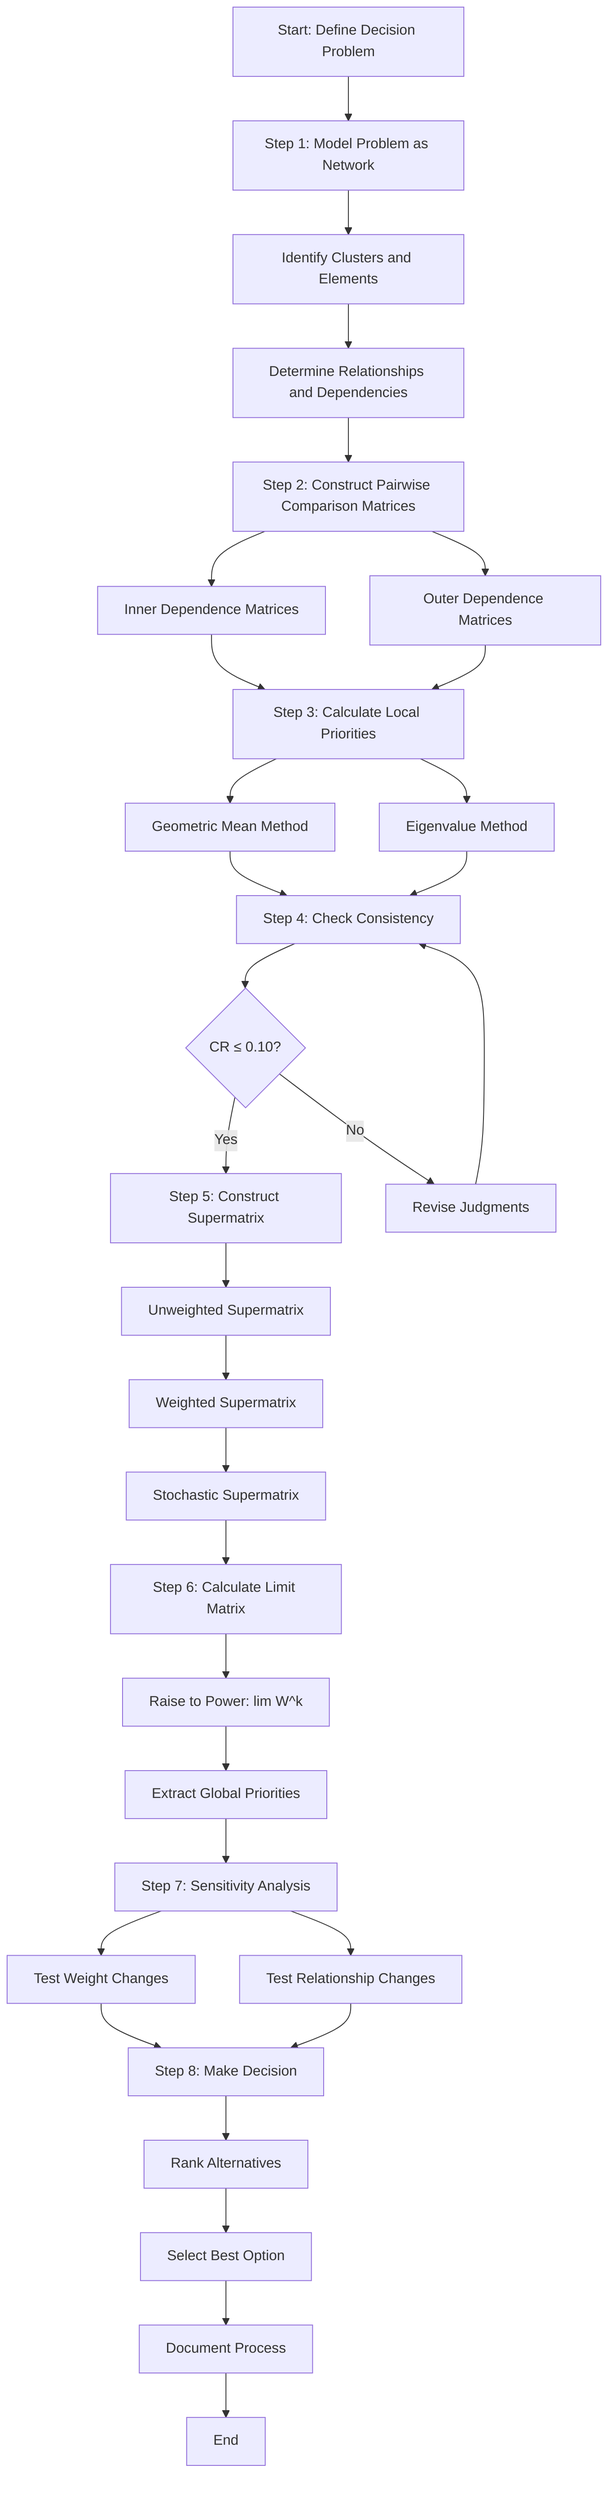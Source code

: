 flowchart TD
    A[Start: Define Decision Problem] --> B[Step 1: Model Problem as Network]
    B --> C[Identify Clusters and Elements]
    C --> D[Determine Relationships and Dependencies]
    D --> E[Step 2: Construct Pairwise Comparison Matrices]
    E --> F[Inner Dependence Matrices]
    E --> G[Outer Dependence Matrices]
    F --> H[Step 3: Calculate Local Priorities]
    G --> H
    H --> I[Geometric Mean Method]
    H --> J[Eigenvalue Method]
    I --> K[Step 4: Check Consistency]
    J --> K
    K --> L{CR ≤ 0.10?}
    L -->|Yes| M[Step 5: Construct Supermatrix]
    L -->|No| N[Revise Judgments]
    N --> K
    M --> O[Unweighted Supermatrix]
    O --> P[Weighted Supermatrix]
    P --> Q[Stochastic Supermatrix]
    Q --> R[Step 6: Calculate Limit Matrix]
    R --> S[Raise to Power: lim W^k]
    S --> T[Extract Global Priorities]
    T --> U[Step 7: Sensitivity Analysis]
    U --> V[Test Weight Changes]
    U --> W[Test Relationship Changes]
    V --> X[Step 8: Make Decision]
    W --> X
    X --> Y[Rank Alternatives]
    Y --> Z[Select Best Option]
    Z --> AA[Document Process]
    AA --> BB[End]